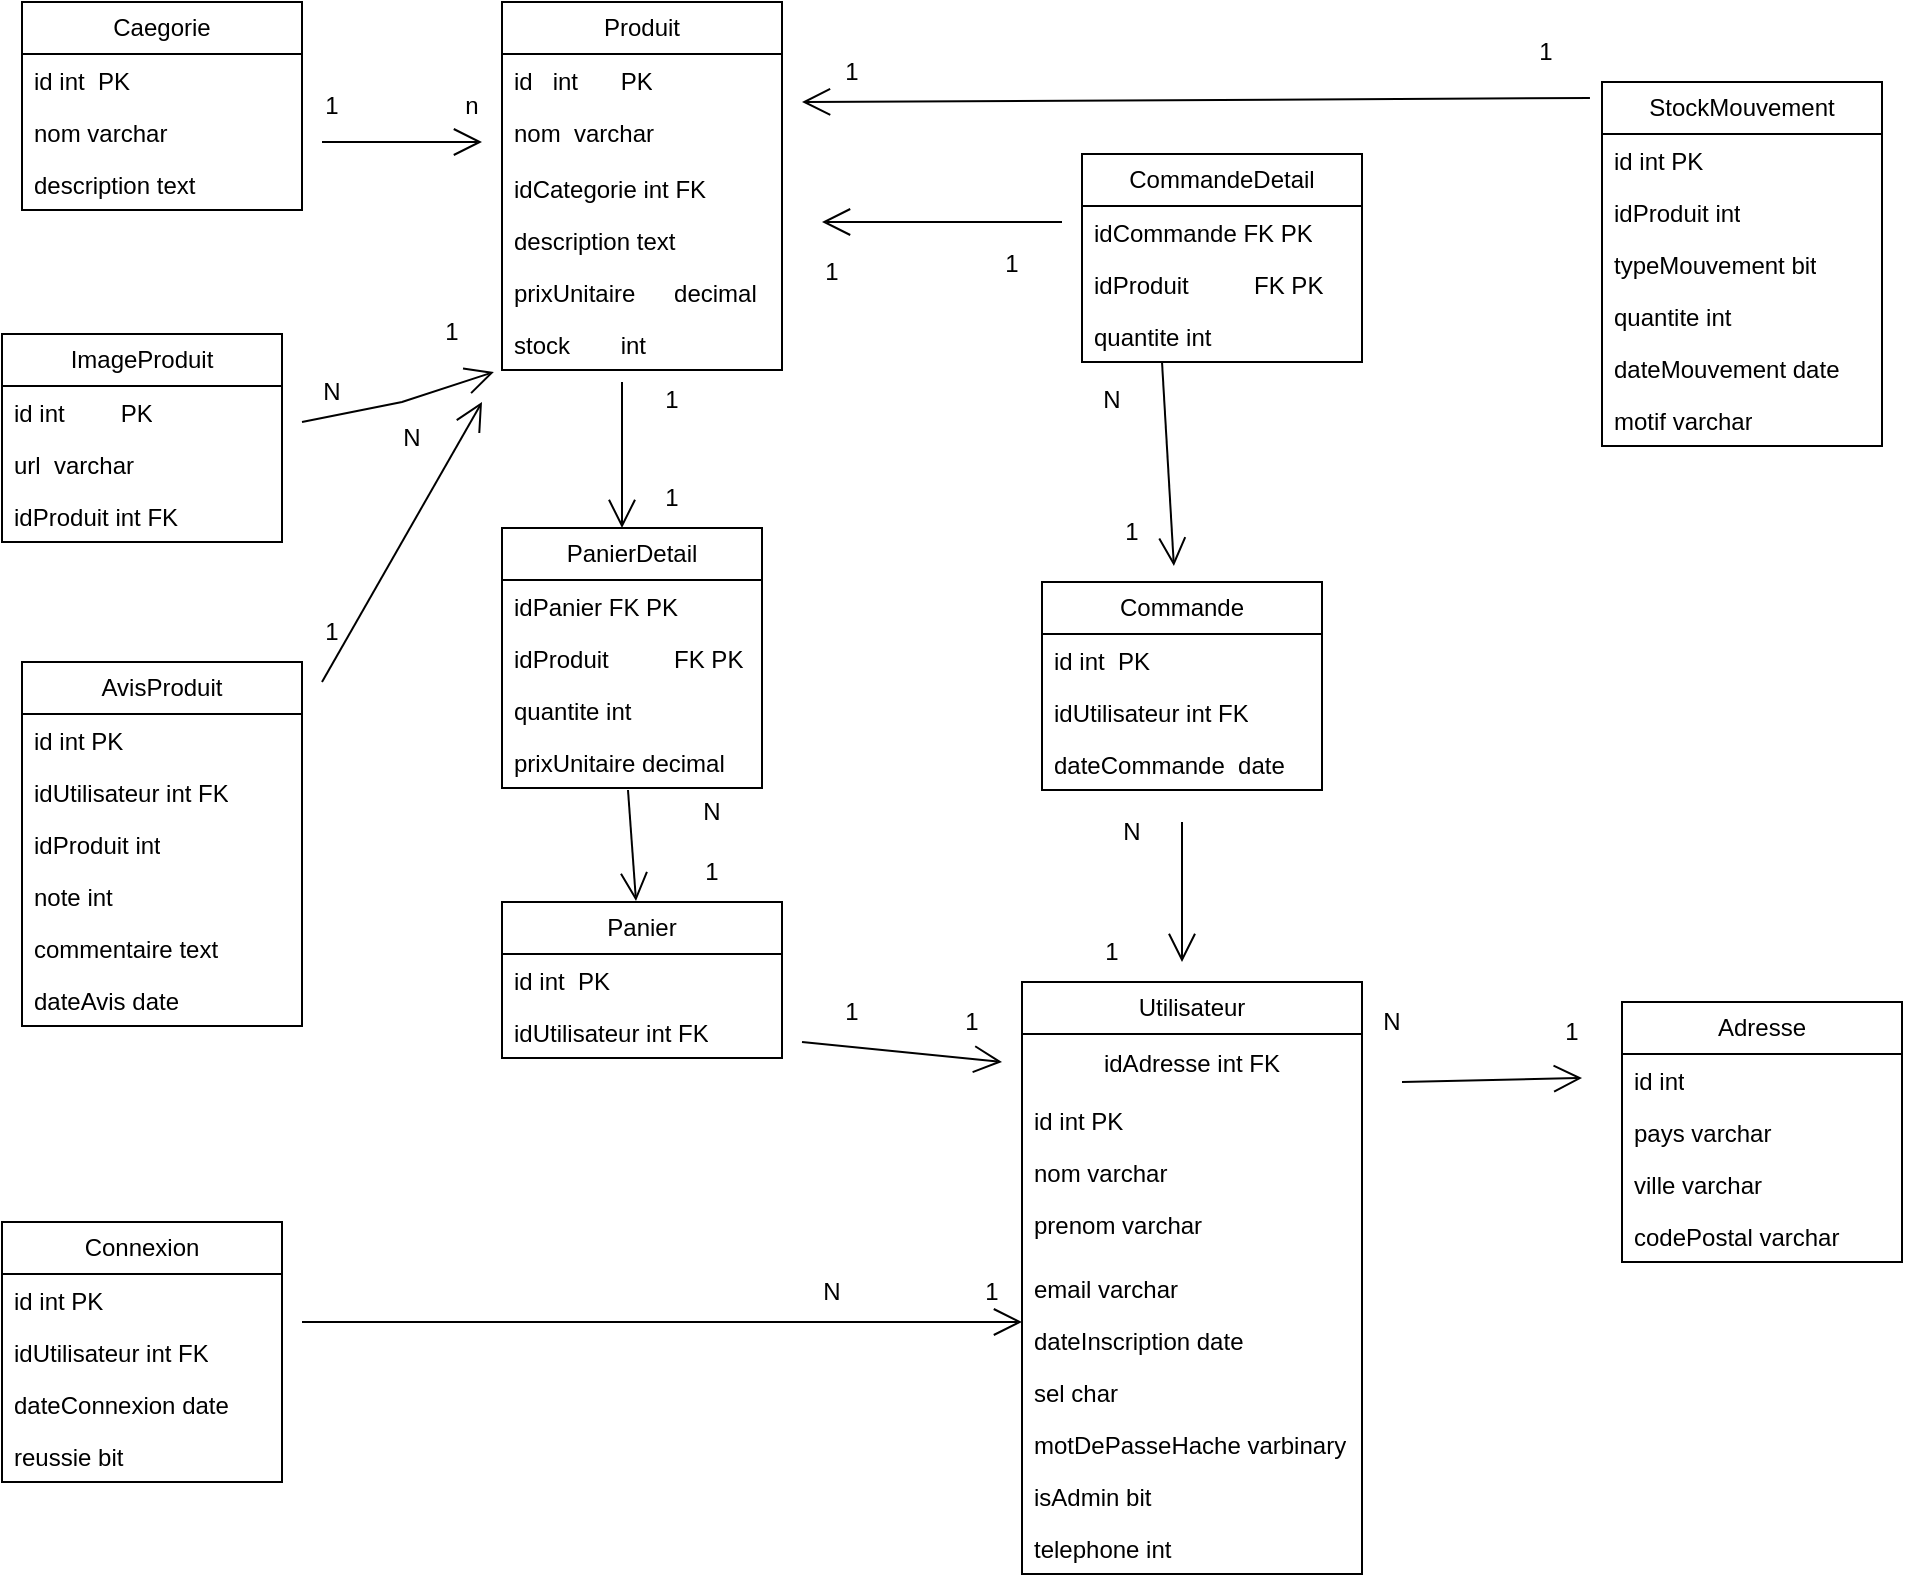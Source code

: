 <mxfile version="28.2.7">
  <diagram name="Page-1" id="VyJme_h8lc75KpWkX4Be">
    <mxGraphModel dx="1418" dy="756" grid="1" gridSize="10" guides="1" tooltips="1" connect="1" arrows="1" fold="1" page="1" pageScale="1" pageWidth="827" pageHeight="1169" math="0" shadow="0">
      <root>
        <mxCell id="0" />
        <mxCell id="1" parent="0" />
        <mxCell id="xXePsjcxMu2Xl0pwK97D-1" value="Produit" style="swimlane;fontStyle=0;childLayout=stackLayout;horizontal=1;startSize=26;fillColor=none;horizontalStack=0;resizeParent=1;resizeParentMax=0;resizeLast=0;collapsible=1;marginBottom=0;whiteSpace=wrap;html=1;" vertex="1" parent="1">
          <mxGeometry x="290" y="60" width="140" height="184" as="geometry" />
        </mxCell>
        <mxCell id="xXePsjcxMu2Xl0pwK97D-2" value="id&amp;nbsp; &amp;nbsp;int&lt;span style=&quot;white-space: pre;&quot;&gt;&#x9;&lt;/span&gt;PK" style="text;strokeColor=none;fillColor=none;align=left;verticalAlign=top;spacingLeft=4;spacingRight=4;overflow=hidden;rotatable=0;points=[[0,0.5],[1,0.5]];portConstraint=eastwest;whiteSpace=wrap;html=1;" vertex="1" parent="xXePsjcxMu2Xl0pwK97D-1">
          <mxGeometry y="26" width="140" height="26" as="geometry" />
        </mxCell>
        <mxCell id="xXePsjcxMu2Xl0pwK97D-3" value="nom&amp;nbsp; varchar" style="text;strokeColor=none;fillColor=none;align=left;verticalAlign=top;spacingLeft=4;spacingRight=4;overflow=hidden;rotatable=0;points=[[0,0.5],[1,0.5]];portConstraint=eastwest;whiteSpace=wrap;html=1;" vertex="1" parent="xXePsjcxMu2Xl0pwK97D-1">
          <mxGeometry y="52" width="140" height="28" as="geometry" />
        </mxCell>
        <mxCell id="xXePsjcxMu2Xl0pwK97D-4" value="idCategorie int FK" style="text;strokeColor=none;fillColor=none;align=left;verticalAlign=top;spacingLeft=4;spacingRight=4;overflow=hidden;rotatable=0;points=[[0,0.5],[1,0.5]];portConstraint=eastwest;whiteSpace=wrap;html=1;" vertex="1" parent="xXePsjcxMu2Xl0pwK97D-1">
          <mxGeometry y="80" width="140" height="26" as="geometry" />
        </mxCell>
        <mxCell id="xXePsjcxMu2Xl0pwK97D-13" value="description text" style="text;strokeColor=none;fillColor=none;align=left;verticalAlign=top;spacingLeft=4;spacingRight=4;overflow=hidden;rotatable=0;points=[[0,0.5],[1,0.5]];portConstraint=eastwest;whiteSpace=wrap;html=1;" vertex="1" parent="xXePsjcxMu2Xl0pwK97D-1">
          <mxGeometry y="106" width="140" height="26" as="geometry" />
        </mxCell>
        <mxCell id="xXePsjcxMu2Xl0pwK97D-34" value="prixUnitaire&lt;span style=&quot;white-space: pre;&quot;&gt;&#x9;&lt;/span&gt;decimal" style="text;strokeColor=none;fillColor=none;align=left;verticalAlign=top;spacingLeft=4;spacingRight=4;overflow=hidden;rotatable=0;points=[[0,0.5],[1,0.5]];portConstraint=eastwest;whiteSpace=wrap;html=1;" vertex="1" parent="xXePsjcxMu2Xl0pwK97D-1">
          <mxGeometry y="132" width="140" height="26" as="geometry" />
        </mxCell>
        <mxCell id="xXePsjcxMu2Xl0pwK97D-35" value="stock&lt;span style=&quot;white-space: pre;&quot;&gt;&#x9;&lt;/span&gt;int" style="text;strokeColor=none;fillColor=none;align=left;verticalAlign=top;spacingLeft=4;spacingRight=4;overflow=hidden;rotatable=0;points=[[0,0.5],[1,0.5]];portConstraint=eastwest;whiteSpace=wrap;html=1;" vertex="1" parent="xXePsjcxMu2Xl0pwK97D-1">
          <mxGeometry y="158" width="140" height="26" as="geometry" />
        </mxCell>
        <mxCell id="xXePsjcxMu2Xl0pwK97D-5" value="Utilisateur" style="swimlane;fontStyle=0;childLayout=stackLayout;horizontal=1;startSize=26;fillColor=none;horizontalStack=0;resizeParent=1;resizeParentMax=0;resizeLast=0;collapsible=1;marginBottom=0;whiteSpace=wrap;html=1;" vertex="1" parent="1">
          <mxGeometry x="550" y="550" width="170" height="296" as="geometry" />
        </mxCell>
        <mxCell id="xXePsjcxMu2Xl0pwK97D-85" value="idAdresse int FK" style="text;html=1;whiteSpace=wrap;strokeColor=none;fillColor=none;align=center;verticalAlign=middle;rounded=0;" vertex="1" parent="xXePsjcxMu2Xl0pwK97D-5">
          <mxGeometry y="26" width="170" height="30" as="geometry" />
        </mxCell>
        <mxCell id="xXePsjcxMu2Xl0pwK97D-6" value="id int PK" style="text;strokeColor=none;fillColor=none;align=left;verticalAlign=top;spacingLeft=4;spacingRight=4;overflow=hidden;rotatable=0;points=[[0,0.5],[1,0.5]];portConstraint=eastwest;whiteSpace=wrap;html=1;" vertex="1" parent="xXePsjcxMu2Xl0pwK97D-5">
          <mxGeometry y="56" width="170" height="26" as="geometry" />
        </mxCell>
        <mxCell id="xXePsjcxMu2Xl0pwK97D-7" value="nom varchar" style="text;strokeColor=none;fillColor=none;align=left;verticalAlign=top;spacingLeft=4;spacingRight=4;overflow=hidden;rotatable=0;points=[[0,0.5],[1,0.5]];portConstraint=eastwest;whiteSpace=wrap;html=1;" vertex="1" parent="xXePsjcxMu2Xl0pwK97D-5">
          <mxGeometry y="82" width="170" height="26" as="geometry" />
        </mxCell>
        <mxCell id="xXePsjcxMu2Xl0pwK97D-8" value="prenom varchar" style="text;strokeColor=none;fillColor=none;align=left;verticalAlign=top;spacingLeft=4;spacingRight=4;overflow=hidden;rotatable=0;points=[[0,0.5],[1,0.5]];portConstraint=eastwest;whiteSpace=wrap;html=1;" vertex="1" parent="xXePsjcxMu2Xl0pwK97D-5">
          <mxGeometry y="108" width="170" height="32" as="geometry" />
        </mxCell>
        <mxCell id="xXePsjcxMu2Xl0pwK97D-14" value="email varchar&lt;span style=&quot;color: rgba(0, 0, 0, 0); font-family: monospace; font-size: 0px; text-wrap-mode: nowrap;&quot;&gt;%3CmxGraphModel%3E%3Croot%3E%3CmxCell%20id%3D%220%22%2F%3E%3CmxCell%20id%3D%221%22%20parent%3D%220%22%2F%3E%3CmxCell%20id%3D%222%22%20value%3D%22categorie%20int%20FK%22%20style%3D%22text%3BstrokeColor%3Dnone%3BfillColor%3Dnone%3Balign%3Dleft%3BverticalAlign%3Dtop%3BspacingLeft%3D4%3BspacingRight%3D4%3Boverflow%3Dhidden%3Brotatable%3D0%3Bpoints%3D%5B%5B0%2C0.5%5D%2C%5B1%2C0.5%5D%5D%3BportConstraint%3Deastwest%3BwhiteSpace%3Dwrap%3Bhtml%3D1%3B%22%20vertex%3D%221%22%20parent%3D%221%22%3E%3CmxGeometry%20x%3D%22340%22%20y%3D%22420%22%20width%3D%22140%22%20height%3D%2226%22%20as%3D%22geometry%22%2F%3E%3C%2FmxCell%3E%3C%2Froot%3E%3C%2FmxGraphModel%3E&lt;/span&gt;" style="text;strokeColor=none;fillColor=none;align=left;verticalAlign=top;spacingLeft=4;spacingRight=4;overflow=hidden;rotatable=0;points=[[0,0.5],[1,0.5]];portConstraint=eastwest;whiteSpace=wrap;html=1;" vertex="1" parent="xXePsjcxMu2Xl0pwK97D-5">
          <mxGeometry y="140" width="170" height="26" as="geometry" />
        </mxCell>
        <mxCell id="xXePsjcxMu2Xl0pwK97D-41" value="dateInscription date" style="text;strokeColor=none;fillColor=none;align=left;verticalAlign=top;spacingLeft=4;spacingRight=4;overflow=hidden;rotatable=0;points=[[0,0.5],[1,0.5]];portConstraint=eastwest;whiteSpace=wrap;html=1;" vertex="1" parent="xXePsjcxMu2Xl0pwK97D-5">
          <mxGeometry y="166" width="170" height="26" as="geometry" />
        </mxCell>
        <mxCell id="xXePsjcxMu2Xl0pwK97D-17" value="sel char" style="text;strokeColor=none;fillColor=none;align=left;verticalAlign=top;spacingLeft=4;spacingRight=4;overflow=hidden;rotatable=0;points=[[0,0.5],[1,0.5]];portConstraint=eastwest;whiteSpace=wrap;html=1;" vertex="1" parent="xXePsjcxMu2Xl0pwK97D-5">
          <mxGeometry y="192" width="170" height="26" as="geometry" />
        </mxCell>
        <mxCell id="xXePsjcxMu2Xl0pwK97D-15" value="motDePasseHache varbinary" style="text;strokeColor=none;fillColor=none;align=left;verticalAlign=top;spacingLeft=4;spacingRight=4;overflow=hidden;rotatable=0;points=[[0,0.5],[1,0.5]];portConstraint=eastwest;whiteSpace=wrap;html=1;" vertex="1" parent="xXePsjcxMu2Xl0pwK97D-5">
          <mxGeometry y="218" width="170" height="26" as="geometry" />
        </mxCell>
        <mxCell id="xXePsjcxMu2Xl0pwK97D-39" value="isAdmin bit" style="text;strokeColor=none;fillColor=none;align=left;verticalAlign=top;spacingLeft=4;spacingRight=4;overflow=hidden;rotatable=0;points=[[0,0.5],[1,0.5]];portConstraint=eastwest;whiteSpace=wrap;html=1;" vertex="1" parent="xXePsjcxMu2Xl0pwK97D-5">
          <mxGeometry y="244" width="170" height="26" as="geometry" />
        </mxCell>
        <mxCell id="xXePsjcxMu2Xl0pwK97D-40" value="telephone int" style="text;strokeColor=none;fillColor=none;align=left;verticalAlign=top;spacingLeft=4;spacingRight=4;overflow=hidden;rotatable=0;points=[[0,0.5],[1,0.5]];portConstraint=eastwest;whiteSpace=wrap;html=1;" vertex="1" parent="xXePsjcxMu2Xl0pwK97D-5">
          <mxGeometry y="270" width="170" height="26" as="geometry" />
        </mxCell>
        <mxCell id="xXePsjcxMu2Xl0pwK97D-9" value="Caegorie" style="swimlane;fontStyle=0;childLayout=stackLayout;horizontal=1;startSize=26;fillColor=none;horizontalStack=0;resizeParent=1;resizeParentMax=0;resizeLast=0;collapsible=1;marginBottom=0;whiteSpace=wrap;html=1;" vertex="1" parent="1">
          <mxGeometry x="50" y="60" width="140" height="104" as="geometry" />
        </mxCell>
        <mxCell id="xXePsjcxMu2Xl0pwK97D-10" value="id int&amp;nbsp; PK" style="text;strokeColor=none;fillColor=none;align=left;verticalAlign=top;spacingLeft=4;spacingRight=4;overflow=hidden;rotatable=0;points=[[0,0.5],[1,0.5]];portConstraint=eastwest;whiteSpace=wrap;html=1;" vertex="1" parent="xXePsjcxMu2Xl0pwK97D-9">
          <mxGeometry y="26" width="140" height="26" as="geometry" />
        </mxCell>
        <mxCell id="xXePsjcxMu2Xl0pwK97D-11" value="nom varchar" style="text;strokeColor=none;fillColor=none;align=left;verticalAlign=top;spacingLeft=4;spacingRight=4;overflow=hidden;rotatable=0;points=[[0,0.5],[1,0.5]];portConstraint=eastwest;whiteSpace=wrap;html=1;" vertex="1" parent="xXePsjcxMu2Xl0pwK97D-9">
          <mxGeometry y="52" width="140" height="26" as="geometry" />
        </mxCell>
        <mxCell id="xXePsjcxMu2Xl0pwK97D-24" value="" style="endArrow=open;endFill=1;endSize=12;html=1;rounded=0;" edge="1" parent="xXePsjcxMu2Xl0pwK97D-9">
          <mxGeometry width="160" relative="1" as="geometry">
            <mxPoint x="150" y="70" as="sourcePoint" />
            <mxPoint x="230" y="70" as="targetPoint" />
          </mxGeometry>
        </mxCell>
        <mxCell id="xXePsjcxMu2Xl0pwK97D-23" value="description text" style="text;strokeColor=none;fillColor=none;align=left;verticalAlign=top;spacingLeft=4;spacingRight=4;overflow=hidden;rotatable=0;points=[[0,0.5],[1,0.5]];portConstraint=eastwest;whiteSpace=wrap;html=1;" vertex="1" parent="xXePsjcxMu2Xl0pwK97D-9">
          <mxGeometry y="78" width="140" height="26" as="geometry" />
        </mxCell>
        <mxCell id="xXePsjcxMu2Xl0pwK97D-18" value="Commande" style="swimlane;fontStyle=0;childLayout=stackLayout;horizontal=1;startSize=26;fillColor=none;horizontalStack=0;resizeParent=1;resizeParentMax=0;resizeLast=0;collapsible=1;marginBottom=0;whiteSpace=wrap;html=1;" vertex="1" parent="1">
          <mxGeometry x="560" y="350" width="140" height="104" as="geometry" />
        </mxCell>
        <mxCell id="xXePsjcxMu2Xl0pwK97D-19" value="id int&amp;nbsp; PK" style="text;strokeColor=none;fillColor=none;align=left;verticalAlign=top;spacingLeft=4;spacingRight=4;overflow=hidden;rotatable=0;points=[[0,0.5],[1,0.5]];portConstraint=eastwest;whiteSpace=wrap;html=1;" vertex="1" parent="xXePsjcxMu2Xl0pwK97D-18">
          <mxGeometry y="26" width="140" height="26" as="geometry" />
        </mxCell>
        <mxCell id="xXePsjcxMu2Xl0pwK97D-20" value="idUtilisateur int FK" style="text;strokeColor=none;fillColor=none;align=left;verticalAlign=top;spacingLeft=4;spacingRight=4;overflow=hidden;rotatable=0;points=[[0,0.5],[1,0.5]];portConstraint=eastwest;whiteSpace=wrap;html=1;" vertex="1" parent="xXePsjcxMu2Xl0pwK97D-18">
          <mxGeometry y="52" width="140" height="26" as="geometry" />
        </mxCell>
        <mxCell id="xXePsjcxMu2Xl0pwK97D-21" value="dateCommande&amp;nbsp; date" style="text;strokeColor=none;fillColor=none;align=left;verticalAlign=top;spacingLeft=4;spacingRight=4;overflow=hidden;rotatable=0;points=[[0,0.5],[1,0.5]];portConstraint=eastwest;whiteSpace=wrap;html=1;" vertex="1" parent="xXePsjcxMu2Xl0pwK97D-18">
          <mxGeometry y="78" width="140" height="26" as="geometry" />
        </mxCell>
        <mxCell id="xXePsjcxMu2Xl0pwK97D-25" value="ImageProduit" style="swimlane;fontStyle=0;childLayout=stackLayout;horizontal=1;startSize=26;fillColor=none;horizontalStack=0;resizeParent=1;resizeParentMax=0;resizeLast=0;collapsible=1;marginBottom=0;whiteSpace=wrap;html=1;" vertex="1" parent="1">
          <mxGeometry x="40" y="226" width="140" height="104" as="geometry" />
        </mxCell>
        <mxCell id="xXePsjcxMu2Xl0pwK97D-26" value="id int&amp;nbsp;&lt;span style=&quot;white-space: pre;&quot;&gt;&#x9;&lt;/span&gt;PK" style="text;strokeColor=none;fillColor=none;align=left;verticalAlign=top;spacingLeft=4;spacingRight=4;overflow=hidden;rotatable=0;points=[[0,0.5],[1,0.5]];portConstraint=eastwest;whiteSpace=wrap;html=1;" vertex="1" parent="xXePsjcxMu2Xl0pwK97D-25">
          <mxGeometry y="26" width="140" height="26" as="geometry" />
        </mxCell>
        <mxCell id="xXePsjcxMu2Xl0pwK97D-27" value="url&amp;nbsp; varchar" style="text;strokeColor=none;fillColor=none;align=left;verticalAlign=top;spacingLeft=4;spacingRight=4;overflow=hidden;rotatable=0;points=[[0,0.5],[1,0.5]];portConstraint=eastwest;whiteSpace=wrap;html=1;" vertex="1" parent="xXePsjcxMu2Xl0pwK97D-25">
          <mxGeometry y="52" width="140" height="26" as="geometry" />
        </mxCell>
        <mxCell id="xXePsjcxMu2Xl0pwK97D-28" value="idProduit int FK" style="text;strokeColor=none;fillColor=none;align=left;verticalAlign=top;spacingLeft=4;spacingRight=4;overflow=hidden;rotatable=0;points=[[0,0.5],[1,0.5]];portConstraint=eastwest;whiteSpace=wrap;html=1;" vertex="1" parent="xXePsjcxMu2Xl0pwK97D-25">
          <mxGeometry y="78" width="140" height="26" as="geometry" />
        </mxCell>
        <mxCell id="xXePsjcxMu2Xl0pwK97D-29" value="CommandeDetail" style="swimlane;fontStyle=0;childLayout=stackLayout;horizontal=1;startSize=26;fillColor=none;horizontalStack=0;resizeParent=1;resizeParentMax=0;resizeLast=0;collapsible=1;marginBottom=0;whiteSpace=wrap;html=1;" vertex="1" parent="1">
          <mxGeometry x="580" y="136" width="140" height="104" as="geometry" />
        </mxCell>
        <mxCell id="xXePsjcxMu2Xl0pwK97D-30" value="idCommande FK PK" style="text;strokeColor=none;fillColor=none;align=left;verticalAlign=top;spacingLeft=4;spacingRight=4;overflow=hidden;rotatable=0;points=[[0,0.5],[1,0.5]];portConstraint=eastwest;whiteSpace=wrap;html=1;" vertex="1" parent="xXePsjcxMu2Xl0pwK97D-29">
          <mxGeometry y="26" width="140" height="26" as="geometry" />
        </mxCell>
        <mxCell id="xXePsjcxMu2Xl0pwK97D-31" value="idProduit&lt;span style=&quot;white-space: pre;&quot;&gt;&#x9;&lt;/span&gt;&lt;span style=&quot;white-space: pre;&quot;&gt;&#x9;&lt;/span&gt;FK PK" style="text;strokeColor=none;fillColor=none;align=left;verticalAlign=top;spacingLeft=4;spacingRight=4;overflow=hidden;rotatable=0;points=[[0,0.5],[1,0.5]];portConstraint=eastwest;whiteSpace=wrap;html=1;" vertex="1" parent="xXePsjcxMu2Xl0pwK97D-29">
          <mxGeometry y="52" width="140" height="26" as="geometry" />
        </mxCell>
        <mxCell id="xXePsjcxMu2Xl0pwK97D-32" value="quantite int" style="text;strokeColor=none;fillColor=none;align=left;verticalAlign=top;spacingLeft=4;spacingRight=4;overflow=hidden;rotatable=0;points=[[0,0.5],[1,0.5]];portConstraint=eastwest;whiteSpace=wrap;html=1;" vertex="1" parent="xXePsjcxMu2Xl0pwK97D-29">
          <mxGeometry y="78" width="140" height="26" as="geometry" />
        </mxCell>
        <mxCell id="xXePsjcxMu2Xl0pwK97D-36" value="" style="endArrow=open;endFill=1;endSize=12;html=1;rounded=0;entryX=-0.029;entryY=1.038;entryDx=0;entryDy=0;entryPerimeter=0;" edge="1" parent="1" target="xXePsjcxMu2Xl0pwK97D-35">
          <mxGeometry width="160" relative="1" as="geometry">
            <mxPoint x="190" y="270" as="sourcePoint" />
            <mxPoint x="340" y="240" as="targetPoint" />
            <Array as="points">
              <mxPoint x="240" y="260" />
            </Array>
          </mxGeometry>
        </mxCell>
        <mxCell id="xXePsjcxMu2Xl0pwK97D-37" value="" style="endArrow=open;endFill=1;endSize=12;html=1;rounded=0;" edge="1" parent="1">
          <mxGeometry width="160" relative="1" as="geometry">
            <mxPoint x="570" y="170" as="sourcePoint" />
            <mxPoint x="450" y="170" as="targetPoint" />
          </mxGeometry>
        </mxCell>
        <mxCell id="xXePsjcxMu2Xl0pwK97D-38" value="" style="endArrow=open;endFill=1;endSize=12;html=1;rounded=0;entryX=0.471;entryY=-0.077;entryDx=0;entryDy=0;entryPerimeter=0;" edge="1" parent="1" target="xXePsjcxMu2Xl0pwK97D-18">
          <mxGeometry width="160" relative="1" as="geometry">
            <mxPoint x="620" y="240" as="sourcePoint" />
            <mxPoint x="660" y="260" as="targetPoint" />
          </mxGeometry>
        </mxCell>
        <mxCell id="xXePsjcxMu2Xl0pwK97D-42" value="" style="endArrow=open;endFill=1;endSize=12;html=1;rounded=0;" edge="1" parent="1">
          <mxGeometry width="160" relative="1" as="geometry">
            <mxPoint x="630" y="470" as="sourcePoint" />
            <mxPoint x="630" y="540" as="targetPoint" />
          </mxGeometry>
        </mxCell>
        <mxCell id="xXePsjcxMu2Xl0pwK97D-46" value="N" style="text;html=1;whiteSpace=wrap;strokeColor=none;fillColor=none;align=center;verticalAlign=middle;rounded=0;" vertex="1" parent="1">
          <mxGeometry x="590" y="460" width="30" height="30" as="geometry" />
        </mxCell>
        <mxCell id="xXePsjcxMu2Xl0pwK97D-47" value="1" style="text;html=1;whiteSpace=wrap;strokeColor=none;fillColor=none;align=center;verticalAlign=middle;rounded=0;" vertex="1" parent="1">
          <mxGeometry x="590" y="310" width="30" height="30" as="geometry" />
        </mxCell>
        <mxCell id="xXePsjcxMu2Xl0pwK97D-49" value="1" style="text;html=1;whiteSpace=wrap;strokeColor=none;fillColor=none;align=center;verticalAlign=middle;rounded=0;" vertex="1" parent="1">
          <mxGeometry x="530" y="176" width="30" height="30" as="geometry" />
        </mxCell>
        <mxCell id="xXePsjcxMu2Xl0pwK97D-50" value="1" style="text;html=1;whiteSpace=wrap;strokeColor=none;fillColor=none;align=center;verticalAlign=middle;rounded=0;" vertex="1" parent="1">
          <mxGeometry x="440" y="180" width="30" height="30" as="geometry" />
        </mxCell>
        <mxCell id="xXePsjcxMu2Xl0pwK97D-51" value="n" style="text;html=1;whiteSpace=wrap;strokeColor=none;fillColor=none;align=center;verticalAlign=middle;rounded=0;" vertex="1" parent="1">
          <mxGeometry x="260" y="97" width="30" height="30" as="geometry" />
        </mxCell>
        <mxCell id="xXePsjcxMu2Xl0pwK97D-53" value="1" style="text;html=1;whiteSpace=wrap;strokeColor=none;fillColor=none;align=center;verticalAlign=middle;rounded=0;" vertex="1" parent="1">
          <mxGeometry x="190" y="97" width="30" height="30" as="geometry" />
        </mxCell>
        <mxCell id="xXePsjcxMu2Xl0pwK97D-54" value="N" style="text;html=1;whiteSpace=wrap;strokeColor=none;fillColor=none;align=center;verticalAlign=middle;rounded=0;" vertex="1" parent="1">
          <mxGeometry x="190" y="240" width="30" height="30" as="geometry" />
        </mxCell>
        <mxCell id="xXePsjcxMu2Xl0pwK97D-55" value="1" style="text;html=1;whiteSpace=wrap;strokeColor=none;fillColor=none;align=center;verticalAlign=middle;rounded=0;" vertex="1" parent="1">
          <mxGeometry x="250" y="210" width="30" height="30" as="geometry" />
        </mxCell>
        <mxCell id="xXePsjcxMu2Xl0pwK97D-56" value="Connexion" style="swimlane;fontStyle=0;childLayout=stackLayout;horizontal=1;startSize=26;fillColor=none;horizontalStack=0;resizeParent=1;resizeParentMax=0;resizeLast=0;collapsible=1;marginBottom=0;whiteSpace=wrap;html=1;" vertex="1" parent="1">
          <mxGeometry x="40" y="670" width="140" height="130" as="geometry" />
        </mxCell>
        <mxCell id="xXePsjcxMu2Xl0pwK97D-57" value="id int PK" style="text;strokeColor=none;fillColor=none;align=left;verticalAlign=top;spacingLeft=4;spacingRight=4;overflow=hidden;rotatable=0;points=[[0,0.5],[1,0.5]];portConstraint=eastwest;whiteSpace=wrap;html=1;" vertex="1" parent="xXePsjcxMu2Xl0pwK97D-56">
          <mxGeometry y="26" width="140" height="26" as="geometry" />
        </mxCell>
        <mxCell id="xXePsjcxMu2Xl0pwK97D-58" value="idUtilisateur int FK" style="text;strokeColor=none;fillColor=none;align=left;verticalAlign=top;spacingLeft=4;spacingRight=4;overflow=hidden;rotatable=0;points=[[0,0.5],[1,0.5]];portConstraint=eastwest;whiteSpace=wrap;html=1;" vertex="1" parent="xXePsjcxMu2Xl0pwK97D-56">
          <mxGeometry y="52" width="140" height="26" as="geometry" />
        </mxCell>
        <mxCell id="xXePsjcxMu2Xl0pwK97D-61" value="dateConnexion date" style="text;strokeColor=none;fillColor=none;align=left;verticalAlign=top;spacingLeft=4;spacingRight=4;overflow=hidden;rotatable=0;points=[[0,0.5],[1,0.5]];portConstraint=eastwest;whiteSpace=wrap;html=1;" vertex="1" parent="xXePsjcxMu2Xl0pwK97D-56">
          <mxGeometry y="78" width="140" height="26" as="geometry" />
        </mxCell>
        <mxCell id="xXePsjcxMu2Xl0pwK97D-59" value="reussie bit" style="text;strokeColor=none;fillColor=none;align=left;verticalAlign=top;spacingLeft=4;spacingRight=4;overflow=hidden;rotatable=0;points=[[0,0.5],[1,0.5]];portConstraint=eastwest;whiteSpace=wrap;html=1;" vertex="1" parent="xXePsjcxMu2Xl0pwK97D-56">
          <mxGeometry y="104" width="140" height="26" as="geometry" />
        </mxCell>
        <mxCell id="xXePsjcxMu2Xl0pwK97D-66" value="PanierDetail" style="swimlane;fontStyle=0;childLayout=stackLayout;horizontal=1;startSize=26;fillColor=none;horizontalStack=0;resizeParent=1;resizeParentMax=0;resizeLast=0;collapsible=1;marginBottom=0;whiteSpace=wrap;html=1;" vertex="1" parent="1">
          <mxGeometry x="290" y="323" width="130" height="130" as="geometry" />
        </mxCell>
        <mxCell id="xXePsjcxMu2Xl0pwK97D-67" value="idPanier FK PK" style="text;strokeColor=none;fillColor=none;align=left;verticalAlign=top;spacingLeft=4;spacingRight=4;overflow=hidden;rotatable=0;points=[[0,0.5],[1,0.5]];portConstraint=eastwest;whiteSpace=wrap;html=1;" vertex="1" parent="xXePsjcxMu2Xl0pwK97D-66">
          <mxGeometry y="26" width="130" height="26" as="geometry" />
        </mxCell>
        <mxCell id="xXePsjcxMu2Xl0pwK97D-68" value="idProduit&lt;span style=&quot;white-space: pre;&quot;&gt;&#x9;&lt;/span&gt;&lt;span style=&quot;white-space: pre;&quot;&gt;&#x9;&lt;/span&gt;FK PK" style="text;strokeColor=none;fillColor=none;align=left;verticalAlign=top;spacingLeft=4;spacingRight=4;overflow=hidden;rotatable=0;points=[[0,0.5],[1,0.5]];portConstraint=eastwest;whiteSpace=wrap;html=1;" vertex="1" parent="xXePsjcxMu2Xl0pwK97D-66">
          <mxGeometry y="52" width="130" height="26" as="geometry" />
        </mxCell>
        <mxCell id="xXePsjcxMu2Xl0pwK97D-69" value="quantite int" style="text;strokeColor=none;fillColor=none;align=left;verticalAlign=top;spacingLeft=4;spacingRight=4;overflow=hidden;rotatable=0;points=[[0,0.5],[1,0.5]];portConstraint=eastwest;whiteSpace=wrap;html=1;" vertex="1" parent="xXePsjcxMu2Xl0pwK97D-66">
          <mxGeometry y="78" width="130" height="26" as="geometry" />
        </mxCell>
        <mxCell id="xXePsjcxMu2Xl0pwK97D-130" value="prixUnitaire decimal" style="text;strokeColor=none;fillColor=none;align=left;verticalAlign=top;spacingLeft=4;spacingRight=4;overflow=hidden;rotatable=0;points=[[0,0.5],[1,0.5]];portConstraint=eastwest;whiteSpace=wrap;html=1;" vertex="1" parent="xXePsjcxMu2Xl0pwK97D-66">
          <mxGeometry y="104" width="130" height="26" as="geometry" />
        </mxCell>
        <mxCell id="xXePsjcxMu2Xl0pwK97D-70" value="Panier" style="swimlane;fontStyle=0;childLayout=stackLayout;horizontal=1;startSize=26;fillColor=none;horizontalStack=0;resizeParent=1;resizeParentMax=0;resizeLast=0;collapsible=1;marginBottom=0;whiteSpace=wrap;html=1;" vertex="1" parent="1">
          <mxGeometry x="290" y="510" width="140" height="78" as="geometry" />
        </mxCell>
        <mxCell id="xXePsjcxMu2Xl0pwK97D-71" value="id int&amp;nbsp; PK" style="text;strokeColor=none;fillColor=none;align=left;verticalAlign=top;spacingLeft=4;spacingRight=4;overflow=hidden;rotatable=0;points=[[0,0.5],[1,0.5]];portConstraint=eastwest;whiteSpace=wrap;html=1;" vertex="1" parent="xXePsjcxMu2Xl0pwK97D-70">
          <mxGeometry y="26" width="140" height="26" as="geometry" />
        </mxCell>
        <mxCell id="xXePsjcxMu2Xl0pwK97D-72" value="idUtilisateur int FK" style="text;strokeColor=none;fillColor=none;align=left;verticalAlign=top;spacingLeft=4;spacingRight=4;overflow=hidden;rotatable=0;points=[[0,0.5],[1,0.5]];portConstraint=eastwest;whiteSpace=wrap;html=1;" vertex="1" parent="xXePsjcxMu2Xl0pwK97D-70">
          <mxGeometry y="52" width="140" height="26" as="geometry" />
        </mxCell>
        <mxCell id="xXePsjcxMu2Xl0pwK97D-74" value="" style="endArrow=open;endFill=1;endSize=12;html=1;rounded=0;" edge="1" parent="1">
          <mxGeometry width="160" relative="1" as="geometry">
            <mxPoint x="190" y="720" as="sourcePoint" />
            <mxPoint x="550" y="720" as="targetPoint" />
            <Array as="points" />
          </mxGeometry>
        </mxCell>
        <mxCell id="xXePsjcxMu2Xl0pwK97D-75" value="" style="endArrow=open;endFill=1;endSize=12;html=1;rounded=0;entryX=0.667;entryY=1.267;entryDx=0;entryDy=0;entryPerimeter=0;" edge="1" parent="1" target="xXePsjcxMu2Xl0pwK97D-119">
          <mxGeometry width="160" relative="1" as="geometry">
            <mxPoint x="740" y="600" as="sourcePoint" />
            <mxPoint x="730" y="620" as="targetPoint" />
          </mxGeometry>
        </mxCell>
        <mxCell id="xXePsjcxMu2Xl0pwK97D-77" value="1" style="text;html=1;whiteSpace=wrap;strokeColor=none;fillColor=none;align=center;verticalAlign=middle;rounded=0;" vertex="1" parent="1">
          <mxGeometry x="580" y="520" width="30" height="30" as="geometry" />
        </mxCell>
        <mxCell id="xXePsjcxMu2Xl0pwK97D-78" value="N" style="text;html=1;whiteSpace=wrap;strokeColor=none;fillColor=none;align=center;verticalAlign=middle;rounded=0;" vertex="1" parent="1">
          <mxGeometry x="380" y="450" width="30" height="30" as="geometry" />
        </mxCell>
        <mxCell id="xXePsjcxMu2Xl0pwK97D-79" value="1" style="text;html=1;whiteSpace=wrap;strokeColor=none;fillColor=none;align=center;verticalAlign=middle;rounded=0;" vertex="1" parent="1">
          <mxGeometry x="380" y="480" width="30" height="30" as="geometry" />
        </mxCell>
        <mxCell id="xXePsjcxMu2Xl0pwK97D-80" value="" style="endArrow=open;endFill=1;endSize=12;html=1;rounded=0;" edge="1" parent="1">
          <mxGeometry width="160" relative="1" as="geometry">
            <mxPoint x="352.996" y="454" as="sourcePoint" />
            <mxPoint x="357" y="509.5" as="targetPoint" />
          </mxGeometry>
        </mxCell>
        <mxCell id="xXePsjcxMu2Xl0pwK97D-84" value="1" style="text;html=1;whiteSpace=wrap;strokeColor=none;fillColor=none;align=center;verticalAlign=middle;rounded=0;" vertex="1" parent="1">
          <mxGeometry x="510" y="555" width="30" height="30" as="geometry" />
        </mxCell>
        <mxCell id="xXePsjcxMu2Xl0pwK97D-86" value="" style="endArrow=open;endFill=1;endSize=12;html=1;rounded=0;" edge="1" parent="1">
          <mxGeometry width="160" relative="1" as="geometry">
            <mxPoint x="350" y="250" as="sourcePoint" />
            <mxPoint x="350" y="323" as="targetPoint" />
          </mxGeometry>
        </mxCell>
        <mxCell id="xXePsjcxMu2Xl0pwK97D-87" value="1" style="text;html=1;whiteSpace=wrap;strokeColor=none;fillColor=none;align=center;verticalAlign=middle;rounded=0;" vertex="1" parent="1">
          <mxGeometry x="360" y="293" width="30" height="30" as="geometry" />
        </mxCell>
        <mxCell id="xXePsjcxMu2Xl0pwK97D-88" value="1" style="text;html=1;whiteSpace=wrap;strokeColor=none;fillColor=none;align=center;verticalAlign=middle;rounded=0;" vertex="1" parent="1">
          <mxGeometry x="360" y="244" width="30" height="30" as="geometry" />
        </mxCell>
        <mxCell id="xXePsjcxMu2Xl0pwK97D-89" value="1" style="text;html=1;whiteSpace=wrap;strokeColor=none;fillColor=none;align=center;verticalAlign=middle;rounded=0;" vertex="1" parent="1">
          <mxGeometry x="520" y="690" width="30" height="30" as="geometry" />
        </mxCell>
        <mxCell id="xXePsjcxMu2Xl0pwK97D-90" value="N" style="text;html=1;whiteSpace=wrap;strokeColor=none;fillColor=none;align=center;verticalAlign=middle;rounded=0;" vertex="1" parent="1">
          <mxGeometry x="440" y="690" width="30" height="30" as="geometry" />
        </mxCell>
        <mxCell id="xXePsjcxMu2Xl0pwK97D-91" value="Adresse" style="swimlane;fontStyle=0;childLayout=stackLayout;horizontal=1;startSize=26;fillColor=none;horizontalStack=0;resizeParent=1;resizeParentMax=0;resizeLast=0;collapsible=1;marginBottom=0;whiteSpace=wrap;html=1;" vertex="1" parent="1">
          <mxGeometry x="850" y="560" width="140" height="130" as="geometry" />
        </mxCell>
        <mxCell id="xXePsjcxMu2Xl0pwK97D-92" value="id int" style="text;strokeColor=none;fillColor=none;align=left;verticalAlign=top;spacingLeft=4;spacingRight=4;overflow=hidden;rotatable=0;points=[[0,0.5],[1,0.5]];portConstraint=eastwest;whiteSpace=wrap;html=1;" vertex="1" parent="xXePsjcxMu2Xl0pwK97D-91">
          <mxGeometry y="26" width="140" height="26" as="geometry" />
        </mxCell>
        <mxCell id="xXePsjcxMu2Xl0pwK97D-93" value="pays varchar" style="text;strokeColor=none;fillColor=none;align=left;verticalAlign=top;spacingLeft=4;spacingRight=4;overflow=hidden;rotatable=0;points=[[0,0.5],[1,0.5]];portConstraint=eastwest;whiteSpace=wrap;html=1;" vertex="1" parent="xXePsjcxMu2Xl0pwK97D-91">
          <mxGeometry y="52" width="140" height="26" as="geometry" />
        </mxCell>
        <mxCell id="xXePsjcxMu2Xl0pwK97D-95" value="ville varchar" style="text;strokeColor=none;fillColor=none;align=left;verticalAlign=top;spacingLeft=4;spacingRight=4;overflow=hidden;rotatable=0;points=[[0,0.5],[1,0.5]];portConstraint=eastwest;whiteSpace=wrap;html=1;" vertex="1" parent="xXePsjcxMu2Xl0pwK97D-91">
          <mxGeometry y="78" width="140" height="26" as="geometry" />
        </mxCell>
        <mxCell id="xXePsjcxMu2Xl0pwK97D-94" value="codePostal varchar" style="text;strokeColor=none;fillColor=none;align=left;verticalAlign=top;spacingLeft=4;spacingRight=4;overflow=hidden;rotatable=0;points=[[0,0.5],[1,0.5]];portConstraint=eastwest;whiteSpace=wrap;html=1;" vertex="1" parent="xXePsjcxMu2Xl0pwK97D-91">
          <mxGeometry y="104" width="140" height="26" as="geometry" />
        </mxCell>
        <mxCell id="xXePsjcxMu2Xl0pwK97D-96" value="StockMouvement" style="swimlane;fontStyle=0;childLayout=stackLayout;horizontal=1;startSize=26;fillColor=none;horizontalStack=0;resizeParent=1;resizeParentMax=0;resizeLast=0;collapsible=1;marginBottom=0;whiteSpace=wrap;html=1;" vertex="1" parent="1">
          <mxGeometry x="840" y="100" width="140" height="182" as="geometry" />
        </mxCell>
        <mxCell id="xXePsjcxMu2Xl0pwK97D-97" value="id int PK" style="text;strokeColor=none;fillColor=none;align=left;verticalAlign=top;spacingLeft=4;spacingRight=4;overflow=hidden;rotatable=0;points=[[0,0.5],[1,0.5]];portConstraint=eastwest;whiteSpace=wrap;html=1;" vertex="1" parent="xXePsjcxMu2Xl0pwK97D-96">
          <mxGeometry y="26" width="140" height="26" as="geometry" />
        </mxCell>
        <mxCell id="xXePsjcxMu2Xl0pwK97D-98" value="idProduit int" style="text;strokeColor=none;fillColor=none;align=left;verticalAlign=top;spacingLeft=4;spacingRight=4;overflow=hidden;rotatable=0;points=[[0,0.5],[1,0.5]];portConstraint=eastwest;whiteSpace=wrap;html=1;" vertex="1" parent="xXePsjcxMu2Xl0pwK97D-96">
          <mxGeometry y="52" width="140" height="26" as="geometry" />
        </mxCell>
        <mxCell id="xXePsjcxMu2Xl0pwK97D-100" value="typeMouvement bit" style="text;strokeColor=none;fillColor=none;align=left;verticalAlign=top;spacingLeft=4;spacingRight=4;overflow=hidden;rotatable=0;points=[[0,0.5],[1,0.5]];portConstraint=eastwest;whiteSpace=wrap;html=1;" vertex="1" parent="xXePsjcxMu2Xl0pwK97D-96">
          <mxGeometry y="78" width="140" height="26" as="geometry" />
        </mxCell>
        <mxCell id="xXePsjcxMu2Xl0pwK97D-101" value="quantite int" style="text;strokeColor=none;fillColor=none;align=left;verticalAlign=top;spacingLeft=4;spacingRight=4;overflow=hidden;rotatable=0;points=[[0,0.5],[1,0.5]];portConstraint=eastwest;whiteSpace=wrap;html=1;" vertex="1" parent="xXePsjcxMu2Xl0pwK97D-96">
          <mxGeometry y="104" width="140" height="26" as="geometry" />
        </mxCell>
        <mxCell id="xXePsjcxMu2Xl0pwK97D-102" value="dateMouvement date" style="text;strokeColor=none;fillColor=none;align=left;verticalAlign=top;spacingLeft=4;spacingRight=4;overflow=hidden;rotatable=0;points=[[0,0.5],[1,0.5]];portConstraint=eastwest;whiteSpace=wrap;html=1;" vertex="1" parent="xXePsjcxMu2Xl0pwK97D-96">
          <mxGeometry y="130" width="140" height="26" as="geometry" />
        </mxCell>
        <mxCell id="xXePsjcxMu2Xl0pwK97D-99" value="motif varchar" style="text;strokeColor=none;fillColor=none;align=left;verticalAlign=top;spacingLeft=4;spacingRight=4;overflow=hidden;rotatable=0;points=[[0,0.5],[1,0.5]];portConstraint=eastwest;whiteSpace=wrap;html=1;" vertex="1" parent="xXePsjcxMu2Xl0pwK97D-96">
          <mxGeometry y="156" width="140" height="26" as="geometry" />
        </mxCell>
        <mxCell id="xXePsjcxMu2Xl0pwK97D-103" value="AvisProduit" style="swimlane;fontStyle=0;childLayout=stackLayout;horizontal=1;startSize=26;fillColor=none;horizontalStack=0;resizeParent=1;resizeParentMax=0;resizeLast=0;collapsible=1;marginBottom=0;whiteSpace=wrap;html=1;" vertex="1" parent="1">
          <mxGeometry x="50" y="390" width="140" height="182" as="geometry" />
        </mxCell>
        <mxCell id="xXePsjcxMu2Xl0pwK97D-104" value="id int PK" style="text;strokeColor=none;fillColor=none;align=left;verticalAlign=top;spacingLeft=4;spacingRight=4;overflow=hidden;rotatable=0;points=[[0,0.5],[1,0.5]];portConstraint=eastwest;whiteSpace=wrap;html=1;" vertex="1" parent="xXePsjcxMu2Xl0pwK97D-103">
          <mxGeometry y="26" width="140" height="26" as="geometry" />
        </mxCell>
        <mxCell id="xXePsjcxMu2Xl0pwK97D-105" value="idUtilisateur int FK" style="text;strokeColor=none;fillColor=none;align=left;verticalAlign=top;spacingLeft=4;spacingRight=4;overflow=hidden;rotatable=0;points=[[0,0.5],[1,0.5]];portConstraint=eastwest;whiteSpace=wrap;html=1;" vertex="1" parent="xXePsjcxMu2Xl0pwK97D-103">
          <mxGeometry y="52" width="140" height="26" as="geometry" />
        </mxCell>
        <mxCell id="xXePsjcxMu2Xl0pwK97D-108" value="idProduit int" style="text;strokeColor=none;fillColor=none;align=left;verticalAlign=top;spacingLeft=4;spacingRight=4;overflow=hidden;rotatable=0;points=[[0,0.5],[1,0.5]];portConstraint=eastwest;whiteSpace=wrap;html=1;" vertex="1" parent="xXePsjcxMu2Xl0pwK97D-103">
          <mxGeometry y="78" width="140" height="26" as="geometry" />
        </mxCell>
        <mxCell id="xXePsjcxMu2Xl0pwK97D-109" value="note int&amp;nbsp;" style="text;strokeColor=none;fillColor=none;align=left;verticalAlign=top;spacingLeft=4;spacingRight=4;overflow=hidden;rotatable=0;points=[[0,0.5],[1,0.5]];portConstraint=eastwest;whiteSpace=wrap;html=1;" vertex="1" parent="xXePsjcxMu2Xl0pwK97D-103">
          <mxGeometry y="104" width="140" height="26" as="geometry" />
        </mxCell>
        <mxCell id="xXePsjcxMu2Xl0pwK97D-110" value="commentaire text" style="text;strokeColor=none;fillColor=none;align=left;verticalAlign=top;spacingLeft=4;spacingRight=4;overflow=hidden;rotatable=0;points=[[0,0.5],[1,0.5]];portConstraint=eastwest;whiteSpace=wrap;html=1;" vertex="1" parent="xXePsjcxMu2Xl0pwK97D-103">
          <mxGeometry y="130" width="140" height="26" as="geometry" />
        </mxCell>
        <mxCell id="xXePsjcxMu2Xl0pwK97D-106" value="dateAvis date" style="text;strokeColor=none;fillColor=none;align=left;verticalAlign=top;spacingLeft=4;spacingRight=4;overflow=hidden;rotatable=0;points=[[0,0.5],[1,0.5]];portConstraint=eastwest;whiteSpace=wrap;html=1;" vertex="1" parent="xXePsjcxMu2Xl0pwK97D-103">
          <mxGeometry y="156" width="140" height="26" as="geometry" />
        </mxCell>
        <mxCell id="xXePsjcxMu2Xl0pwK97D-111" value="1" style="text;html=1;whiteSpace=wrap;strokeColor=none;fillColor=none;align=center;verticalAlign=middle;rounded=0;" vertex="1" parent="1">
          <mxGeometry x="190" y="360" width="30" height="30" as="geometry" />
        </mxCell>
        <mxCell id="xXePsjcxMu2Xl0pwK97D-112" value="N" style="text;html=1;whiteSpace=wrap;strokeColor=none;fillColor=none;align=center;verticalAlign=middle;rounded=0;" vertex="1" parent="1">
          <mxGeometry x="230" y="263" width="30" height="30" as="geometry" />
        </mxCell>
        <mxCell id="xXePsjcxMu2Xl0pwK97D-113" value="" style="endArrow=open;endFill=1;endSize=12;html=1;rounded=0;" edge="1" parent="1">
          <mxGeometry width="160" relative="1" as="geometry">
            <mxPoint x="200" y="400" as="sourcePoint" />
            <mxPoint x="280" y="260" as="targetPoint" />
            <Array as="points" />
          </mxGeometry>
        </mxCell>
        <mxCell id="xXePsjcxMu2Xl0pwK97D-115" value="N" style="text;html=1;whiteSpace=wrap;strokeColor=none;fillColor=none;align=center;verticalAlign=middle;rounded=0;" vertex="1" parent="1">
          <mxGeometry x="720" y="555" width="30" height="30" as="geometry" />
        </mxCell>
        <mxCell id="xXePsjcxMu2Xl0pwK97D-116" value="" style="endArrow=open;endFill=1;endSize=12;html=1;rounded=0;" edge="1" parent="1">
          <mxGeometry width="160" relative="1" as="geometry">
            <mxPoint x="440" y="580" as="sourcePoint" />
            <mxPoint x="540" y="590" as="targetPoint" />
          </mxGeometry>
        </mxCell>
        <mxCell id="xXePsjcxMu2Xl0pwK97D-119" value="1" style="text;html=1;whiteSpace=wrap;strokeColor=none;fillColor=none;align=center;verticalAlign=middle;rounded=0;" vertex="1" parent="1">
          <mxGeometry x="810" y="560" width="30" height="30" as="geometry" />
        </mxCell>
        <mxCell id="xXePsjcxMu2Xl0pwK97D-120" value="" style="endArrow=open;endFill=1;endSize=12;html=1;rounded=0;exitX=-0.043;exitY=0.044;exitDx=0;exitDy=0;exitPerimeter=0;" edge="1" parent="1" source="xXePsjcxMu2Xl0pwK97D-96">
          <mxGeometry width="160" relative="1" as="geometry">
            <mxPoint x="827" y="120" as="sourcePoint" />
            <mxPoint x="440" y="110" as="targetPoint" />
          </mxGeometry>
        </mxCell>
        <mxCell id="xXePsjcxMu2Xl0pwK97D-121" value="1" style="text;html=1;whiteSpace=wrap;strokeColor=none;fillColor=none;align=center;verticalAlign=middle;rounded=0;" vertex="1" parent="1">
          <mxGeometry x="797" y="70" width="30" height="30" as="geometry" />
        </mxCell>
        <mxCell id="xXePsjcxMu2Xl0pwK97D-122" value="N" style="text;html=1;whiteSpace=wrap;strokeColor=none;fillColor=none;align=center;verticalAlign=middle;rounded=0;" vertex="1" parent="1">
          <mxGeometry x="580" y="244" width="30" height="30" as="geometry" />
        </mxCell>
        <mxCell id="xXePsjcxMu2Xl0pwK97D-124" value="1" style="text;html=1;whiteSpace=wrap;strokeColor=none;fillColor=none;align=center;verticalAlign=middle;rounded=0;" vertex="1" parent="1">
          <mxGeometry x="450" y="80" width="30" height="30" as="geometry" />
        </mxCell>
        <mxCell id="xXePsjcxMu2Xl0pwK97D-127" value="1" style="text;html=1;whiteSpace=wrap;strokeColor=none;fillColor=none;align=center;verticalAlign=middle;rounded=0;" vertex="1" parent="1">
          <mxGeometry x="450" y="550" width="30" height="30" as="geometry" />
        </mxCell>
      </root>
    </mxGraphModel>
  </diagram>
</mxfile>
